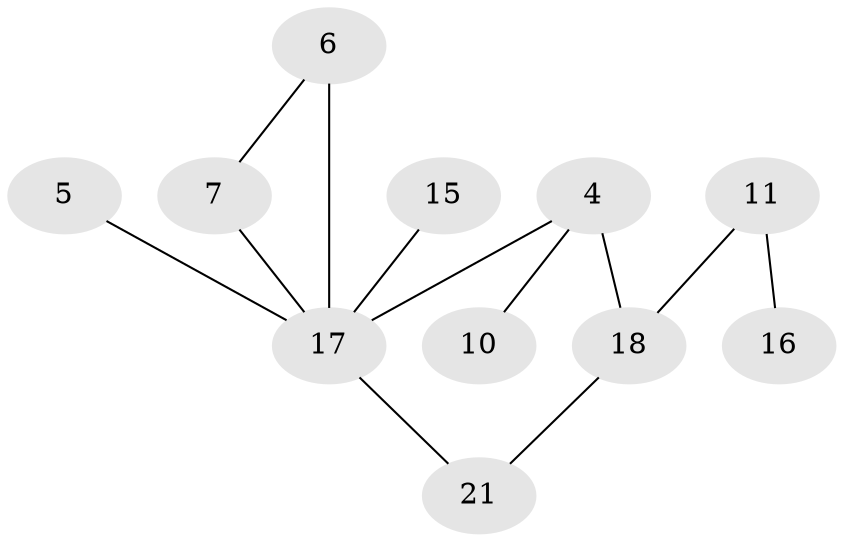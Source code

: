 // original degree distribution, {1: 0.34328358208955223, 4: 0.13432835820895522, 2: 0.22388059701492538, 0: 0.13432835820895522, 3: 0.16417910447761194}
// Generated by graph-tools (version 1.1) at 2025/35/03/04/25 23:35:51]
// undirected, 11 vertices, 12 edges
graph export_dot {
  node [color=gray90,style=filled];
  4;
  5;
  6;
  7;
  10;
  11;
  15;
  16;
  17;
  18;
  21;
  4 -- 10 [weight=1.0];
  4 -- 17 [weight=1.0];
  4 -- 18 [weight=1.0];
  5 -- 17 [weight=1.0];
  6 -- 7 [weight=1.0];
  6 -- 17 [weight=2.0];
  7 -- 17 [weight=1.0];
  11 -- 16 [weight=1.0];
  11 -- 18 [weight=1.0];
  15 -- 17 [weight=1.0];
  17 -- 21 [weight=1.0];
  18 -- 21 [weight=1.0];
}

